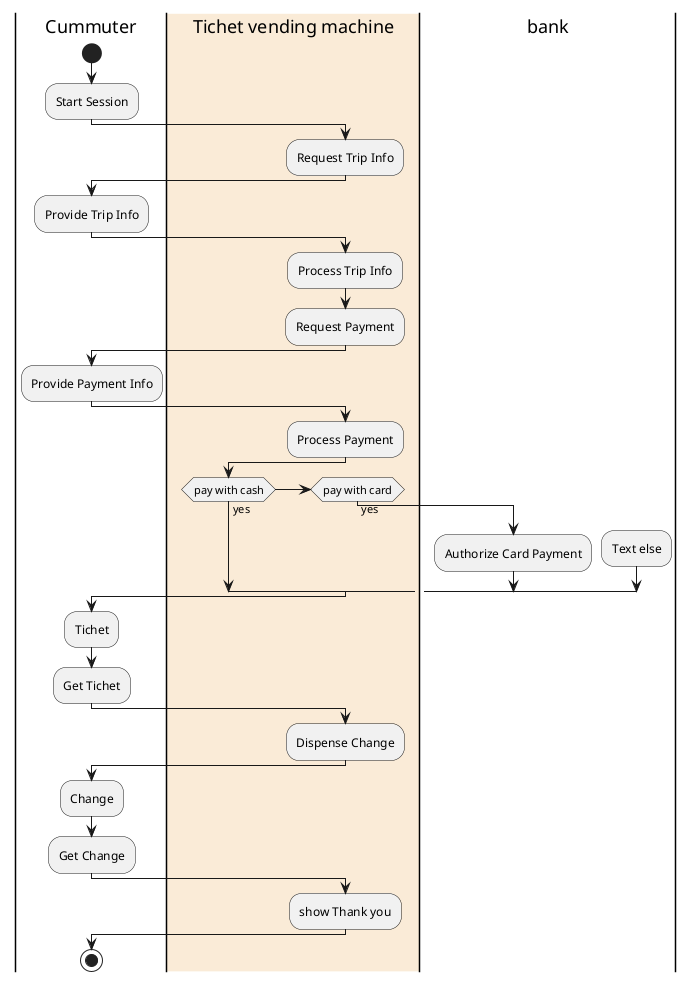 @startuml

|Cummuter|
start
:Start Session;
|#AntiqueWhite|Tichet vending machine|
:Request Trip Info;
|Cummuter|
:Provide Trip Info;
|Tichet vending machine|
:Process Trip Info;
:Request Payment;
|Cummuter|
:Provide Payment Info;
|Tichet vending machine|
:Process Payment;

if (pay with cash) then (yes)

elseif (pay with card) then (yes)
|bank|
  :Authorize Card Payment;
else
  :Text else;
endif
|Cummuter|
:Tichet;
:Get Tichet;
|Tichet vending machine|
:Dispense Change;
|Cummuter|
:Change;
:Get Change;
|Tichet vending machine|
:show Thank you;
|Cummuter|

stop
@enduml
